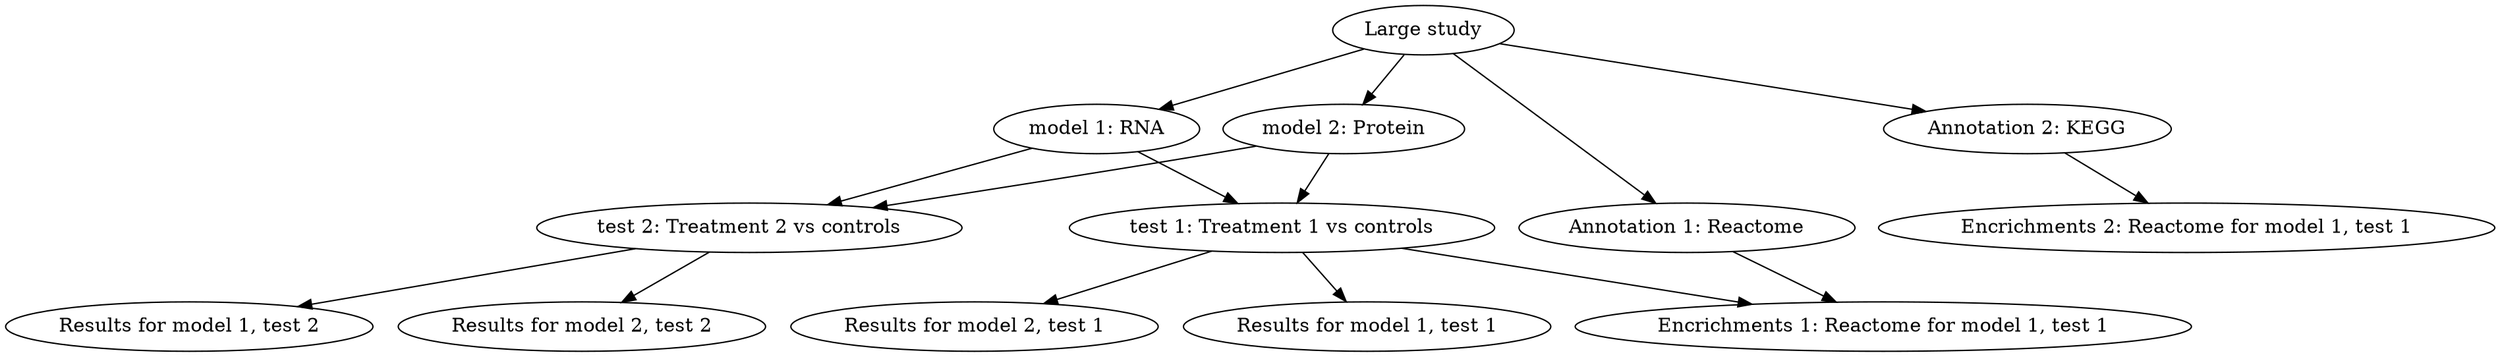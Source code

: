 digraph G {
  "Large study" -> "model 1: RNA";
  "Large study" -> "model 2: Protein";
  "model 1: RNA" -> "test 1: Treatment 1 vs controls";
  "model 1: RNA" -> "test 2: Treatment 2 vs controls";
  "model 2: Protein" -> "test 1: Treatment 1 vs controls";
  "model 2: Protein" -> "test 2: Treatment 2 vs controls";
  "Large study" -> "Annotation 1: Reactome";
  "Large study" -> "Annotation 2: KEGG";
  "test 1: Treatment 1 vs controls" -> "Results for model 1, test 1";
  "test 1: Treatment 1 vs controls" -> "Results for model 2, test 1";
  "test 2: Treatment 2 vs controls" -> "Results for model 1, test 2";
  "test 2: Treatment 2 vs controls" -> "Results for model 2, test 2";
  "Annotation 1: Reactome" -> "Encrichments 1: Reactome for model 1, test 1";
  "Annotation 2: KEGG" -> "Encrichments 2: Reactome for model 1, test 1";
  "test 1: Treatment 1 vs controls" -> "Encrichments 1: Reactome for model 1, test 1";
}
